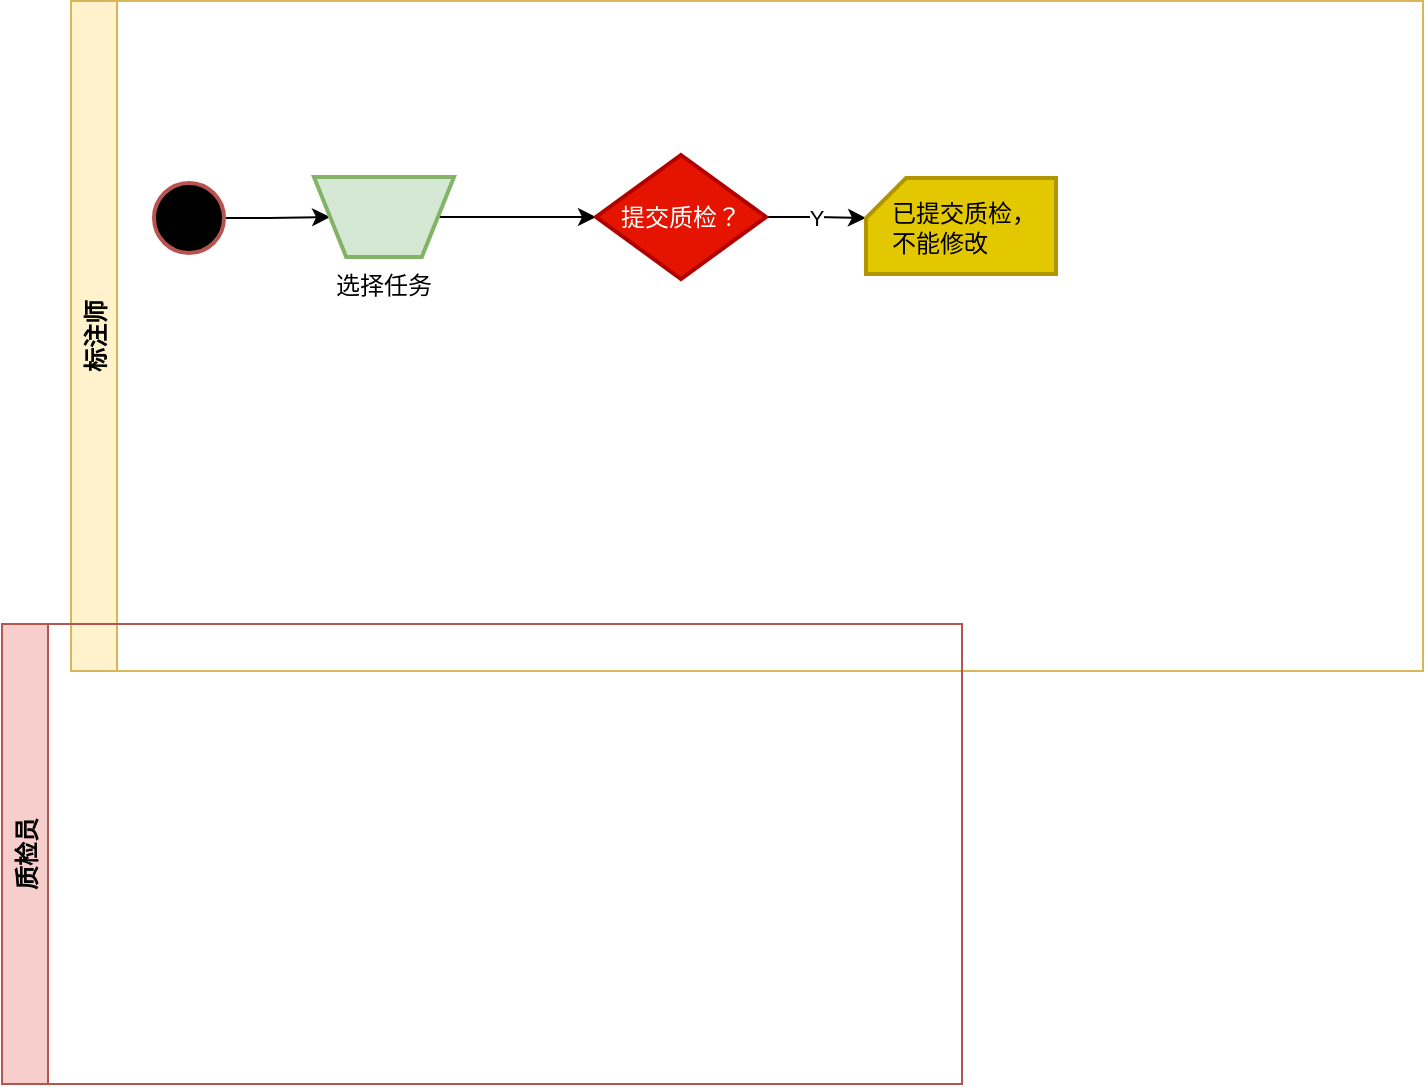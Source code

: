 <mxfile version="11.3.1" type="github" pages="1"><diagram id="CZjxZRCPXwb_QQ-ab7sO" name="第 1 页"><mxGraphModel dx="1412" dy="900" grid="1" gridSize="10" guides="1" tooltips="1" connect="1" arrows="1" fold="1" page="1" pageScale="1" pageWidth="827" pageHeight="1169" math="0" shadow="0"><root><mxCell id="0"/><mxCell id="1" parent="0"/><mxCell id="dYsrpor6kG66DHCL_pji-4" value="标注师" style="swimlane;fillColor=#fff2cc;strokeColor=#d6b656;rotation=-90;" vertex="1" parent="1"><mxGeometry x="320" y="113" width="335" height="676" as="geometry"/></mxCell><mxCell id="dYsrpor6kG66DHCL_pji-11" style="edgeStyle=orthogonalEdgeStyle;rounded=0;orthogonalLoop=1;jettySize=auto;html=1;entryX=0;entryY=0.5;entryDx=0;entryDy=0;" edge="1" parent="dYsrpor6kG66DHCL_pji-4" source="dYsrpor6kG66DHCL_pji-7" target="dYsrpor6kG66DHCL_pji-9"><mxGeometry relative="1" as="geometry"/></mxCell><mxCell id="dYsrpor6kG66DHCL_pji-7" value="" style="strokeWidth=2;html=1;shape=mxgraph.flowchart.start_2;whiteSpace=wrap;fillColor=#000000;strokeColor=#b85450;rotation=-90;" vertex="1" parent="dYsrpor6kG66DHCL_pji-4"><mxGeometry x="-129" y="261.5" width="35" height="35" as="geometry"/></mxCell><mxCell id="dYsrpor6kG66DHCL_pji-13" style="edgeStyle=orthogonalEdgeStyle;rounded=0;orthogonalLoop=1;jettySize=auto;html=1;entryX=0;entryY=0.5;entryDx=0;entryDy=0;entryPerimeter=0;" edge="1" parent="dYsrpor6kG66DHCL_pji-4" source="dYsrpor6kG66DHCL_pji-9" target="dYsrpor6kG66DHCL_pji-12"><mxGeometry relative="1" as="geometry"/></mxCell><mxCell id="dYsrpor6kG66DHCL_pji-9" value="选择任务" style="verticalLabelPosition=bottom;verticalAlign=top;html=1;strokeWidth=2;shape=trapezoid;perimeter=trapezoidPerimeter;whiteSpace=wrap;size=0.23;arcSize=10;flipV=1;fillColor=#d5e8d4;rotation=0;strokeColor=#82b366;" vertex="1" parent="dYsrpor6kG66DHCL_pji-4"><mxGeometry x="-49" y="258.5" width="70" height="40" as="geometry"/></mxCell><mxCell id="dYsrpor6kG66DHCL_pji-16" value="Y" style="edgeStyle=orthogonalEdgeStyle;rounded=0;orthogonalLoop=1;jettySize=auto;html=1;entryX=0;entryY=0;entryDx=0;entryDy=20;entryPerimeter=0;" edge="1" parent="dYsrpor6kG66DHCL_pji-4" source="dYsrpor6kG66DHCL_pji-12" target="dYsrpor6kG66DHCL_pji-15"><mxGeometry relative="1" as="geometry"/></mxCell><mxCell id="dYsrpor6kG66DHCL_pji-12" value="提交质检？" style="strokeWidth=2;html=1;shape=mxgraph.flowchart.decision;whiteSpace=wrap;fillColor=#e51400;strokeColor=#B20000;fontColor=#ffffff;" vertex="1" parent="dYsrpor6kG66DHCL_pji-4"><mxGeometry x="92" y="247.5" width="85" height="62" as="geometry"/></mxCell><mxCell id="dYsrpor6kG66DHCL_pji-15" value="" style="verticalLabelPosition=bottom;verticalAlign=top;html=1;strokeWidth=2;shape=card;whiteSpace=wrap;size=20;arcSize=12;fillColor=#e3c800;strokeColor=#B09500;fontColor=#ffffff;" vertex="1" parent="dYsrpor6kG66DHCL_pji-4"><mxGeometry x="227" y="259" width="95" height="48" as="geometry"/></mxCell><mxCell id="dYsrpor6kG66DHCL_pji-19" value="已提交质检，&lt;br&gt;不能修改" style="text;html=1;strokeColor=none;fillColor=none;align=left;verticalAlign=middle;whiteSpace=wrap;rounded=0;" vertex="1" parent="dYsrpor6kG66DHCL_pji-4"><mxGeometry x="238" y="274" width="75" height="20" as="geometry"/></mxCell><mxCell id="dYsrpor6kG66DHCL_pji-5" value="质检员" style="swimlane;fillColor=#f8cecc;strokeColor=#b85450;rotation=-90;" vertex="1" parent="1"><mxGeometry x="240" y="470" width="230" height="480" as="geometry"/></mxCell></root></mxGraphModel></diagram></mxfile>